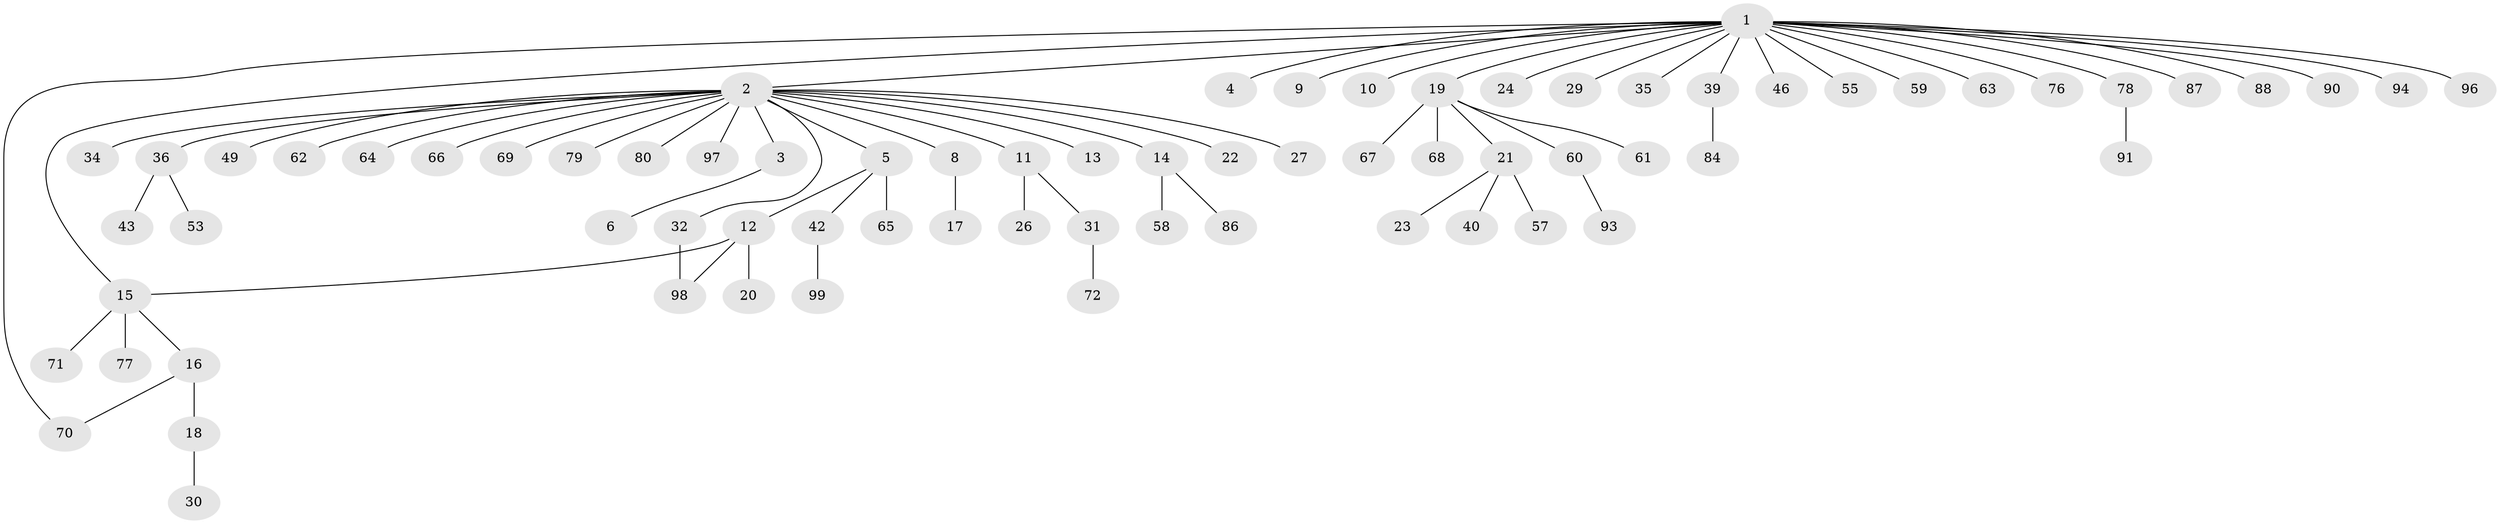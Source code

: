 // original degree distribution, {23: 0.010101010101010102, 17: 0.010101010101010102, 3: 0.0707070707070707, 2: 0.20202020202020202, 5: 0.030303030303030304, 1: 0.6262626262626263, 4: 0.030303030303030304, 6: 0.020202020202020204}
// Generated by graph-tools (version 1.1) at 2025/11/02/27/25 16:11:10]
// undirected, 73 vertices, 75 edges
graph export_dot {
graph [start="1"]
  node [color=gray90,style=filled];
  1 [super="+92"];
  2 [super="+7"];
  3 [super="+56"];
  4 [super="+28"];
  5 [super="+85"];
  6;
  8;
  9;
  10 [super="+82"];
  11 [super="+74"];
  12 [super="+33"];
  13;
  14 [super="+48"];
  15 [super="+89"];
  16 [super="+73"];
  17;
  18 [super="+37"];
  19 [super="+38"];
  20 [super="+25"];
  21 [super="+52"];
  22;
  23 [super="+83"];
  24;
  26;
  27;
  29 [super="+41"];
  30 [super="+44"];
  31 [super="+45"];
  32 [super="+50"];
  34;
  35;
  36 [super="+47"];
  39 [super="+51"];
  40;
  42 [super="+75"];
  43;
  46 [super="+54"];
  49;
  53;
  55;
  57;
  58;
  59 [super="+95"];
  60;
  61;
  62;
  63;
  64;
  65;
  66;
  67;
  68;
  69;
  70;
  71;
  72;
  76;
  77;
  78 [super="+81"];
  79;
  80;
  84;
  86;
  87;
  88;
  90;
  91;
  93;
  94;
  96;
  97;
  98;
  99;
  1 -- 2;
  1 -- 4;
  1 -- 9;
  1 -- 10;
  1 -- 15;
  1 -- 19;
  1 -- 24;
  1 -- 29;
  1 -- 35;
  1 -- 39;
  1 -- 46;
  1 -- 55;
  1 -- 59;
  1 -- 63;
  1 -- 70;
  1 -- 76;
  1 -- 78;
  1 -- 87;
  1 -- 88;
  1 -- 90;
  1 -- 94;
  1 -- 96;
  2 -- 3;
  2 -- 5;
  2 -- 8;
  2 -- 11;
  2 -- 13;
  2 -- 22;
  2 -- 27;
  2 -- 32;
  2 -- 34;
  2 -- 36;
  2 -- 62;
  2 -- 64;
  2 -- 69;
  2 -- 79;
  2 -- 80;
  2 -- 49;
  2 -- 66;
  2 -- 97;
  2 -- 14;
  3 -- 6;
  5 -- 12;
  5 -- 42;
  5 -- 65;
  8 -- 17;
  11 -- 26;
  11 -- 31;
  12 -- 15;
  12 -- 20;
  12 -- 98;
  14 -- 86;
  14 -- 58;
  15 -- 16;
  15 -- 71;
  15 -- 77;
  16 -- 18;
  16 -- 70;
  18 -- 30;
  19 -- 21;
  19 -- 60;
  19 -- 61;
  19 -- 68;
  19 -- 67;
  21 -- 23;
  21 -- 40;
  21 -- 57;
  31 -- 72;
  32 -- 98;
  36 -- 43;
  36 -- 53;
  39 -- 84;
  42 -- 99;
  60 -- 93;
  78 -- 91;
}
